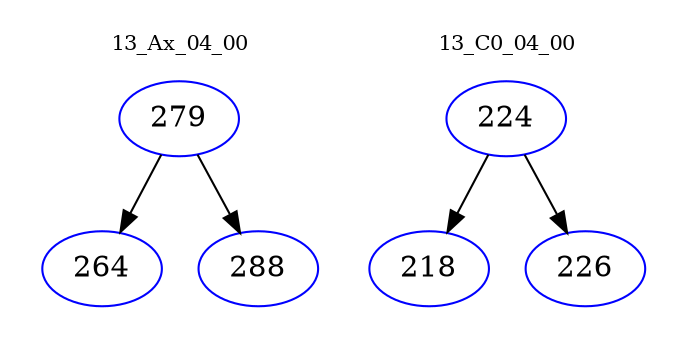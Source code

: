digraph{
subgraph cluster_0 {
color = white
label = "13_Ax_04_00";
fontsize=10;
T0_279 [label="279", color="blue"]
T0_279 -> T0_264 [color="black"]
T0_264 [label="264", color="blue"]
T0_279 -> T0_288 [color="black"]
T0_288 [label="288", color="blue"]
}
subgraph cluster_1 {
color = white
label = "13_C0_04_00";
fontsize=10;
T1_224 [label="224", color="blue"]
T1_224 -> T1_218 [color="black"]
T1_218 [label="218", color="blue"]
T1_224 -> T1_226 [color="black"]
T1_226 [label="226", color="blue"]
}
}
